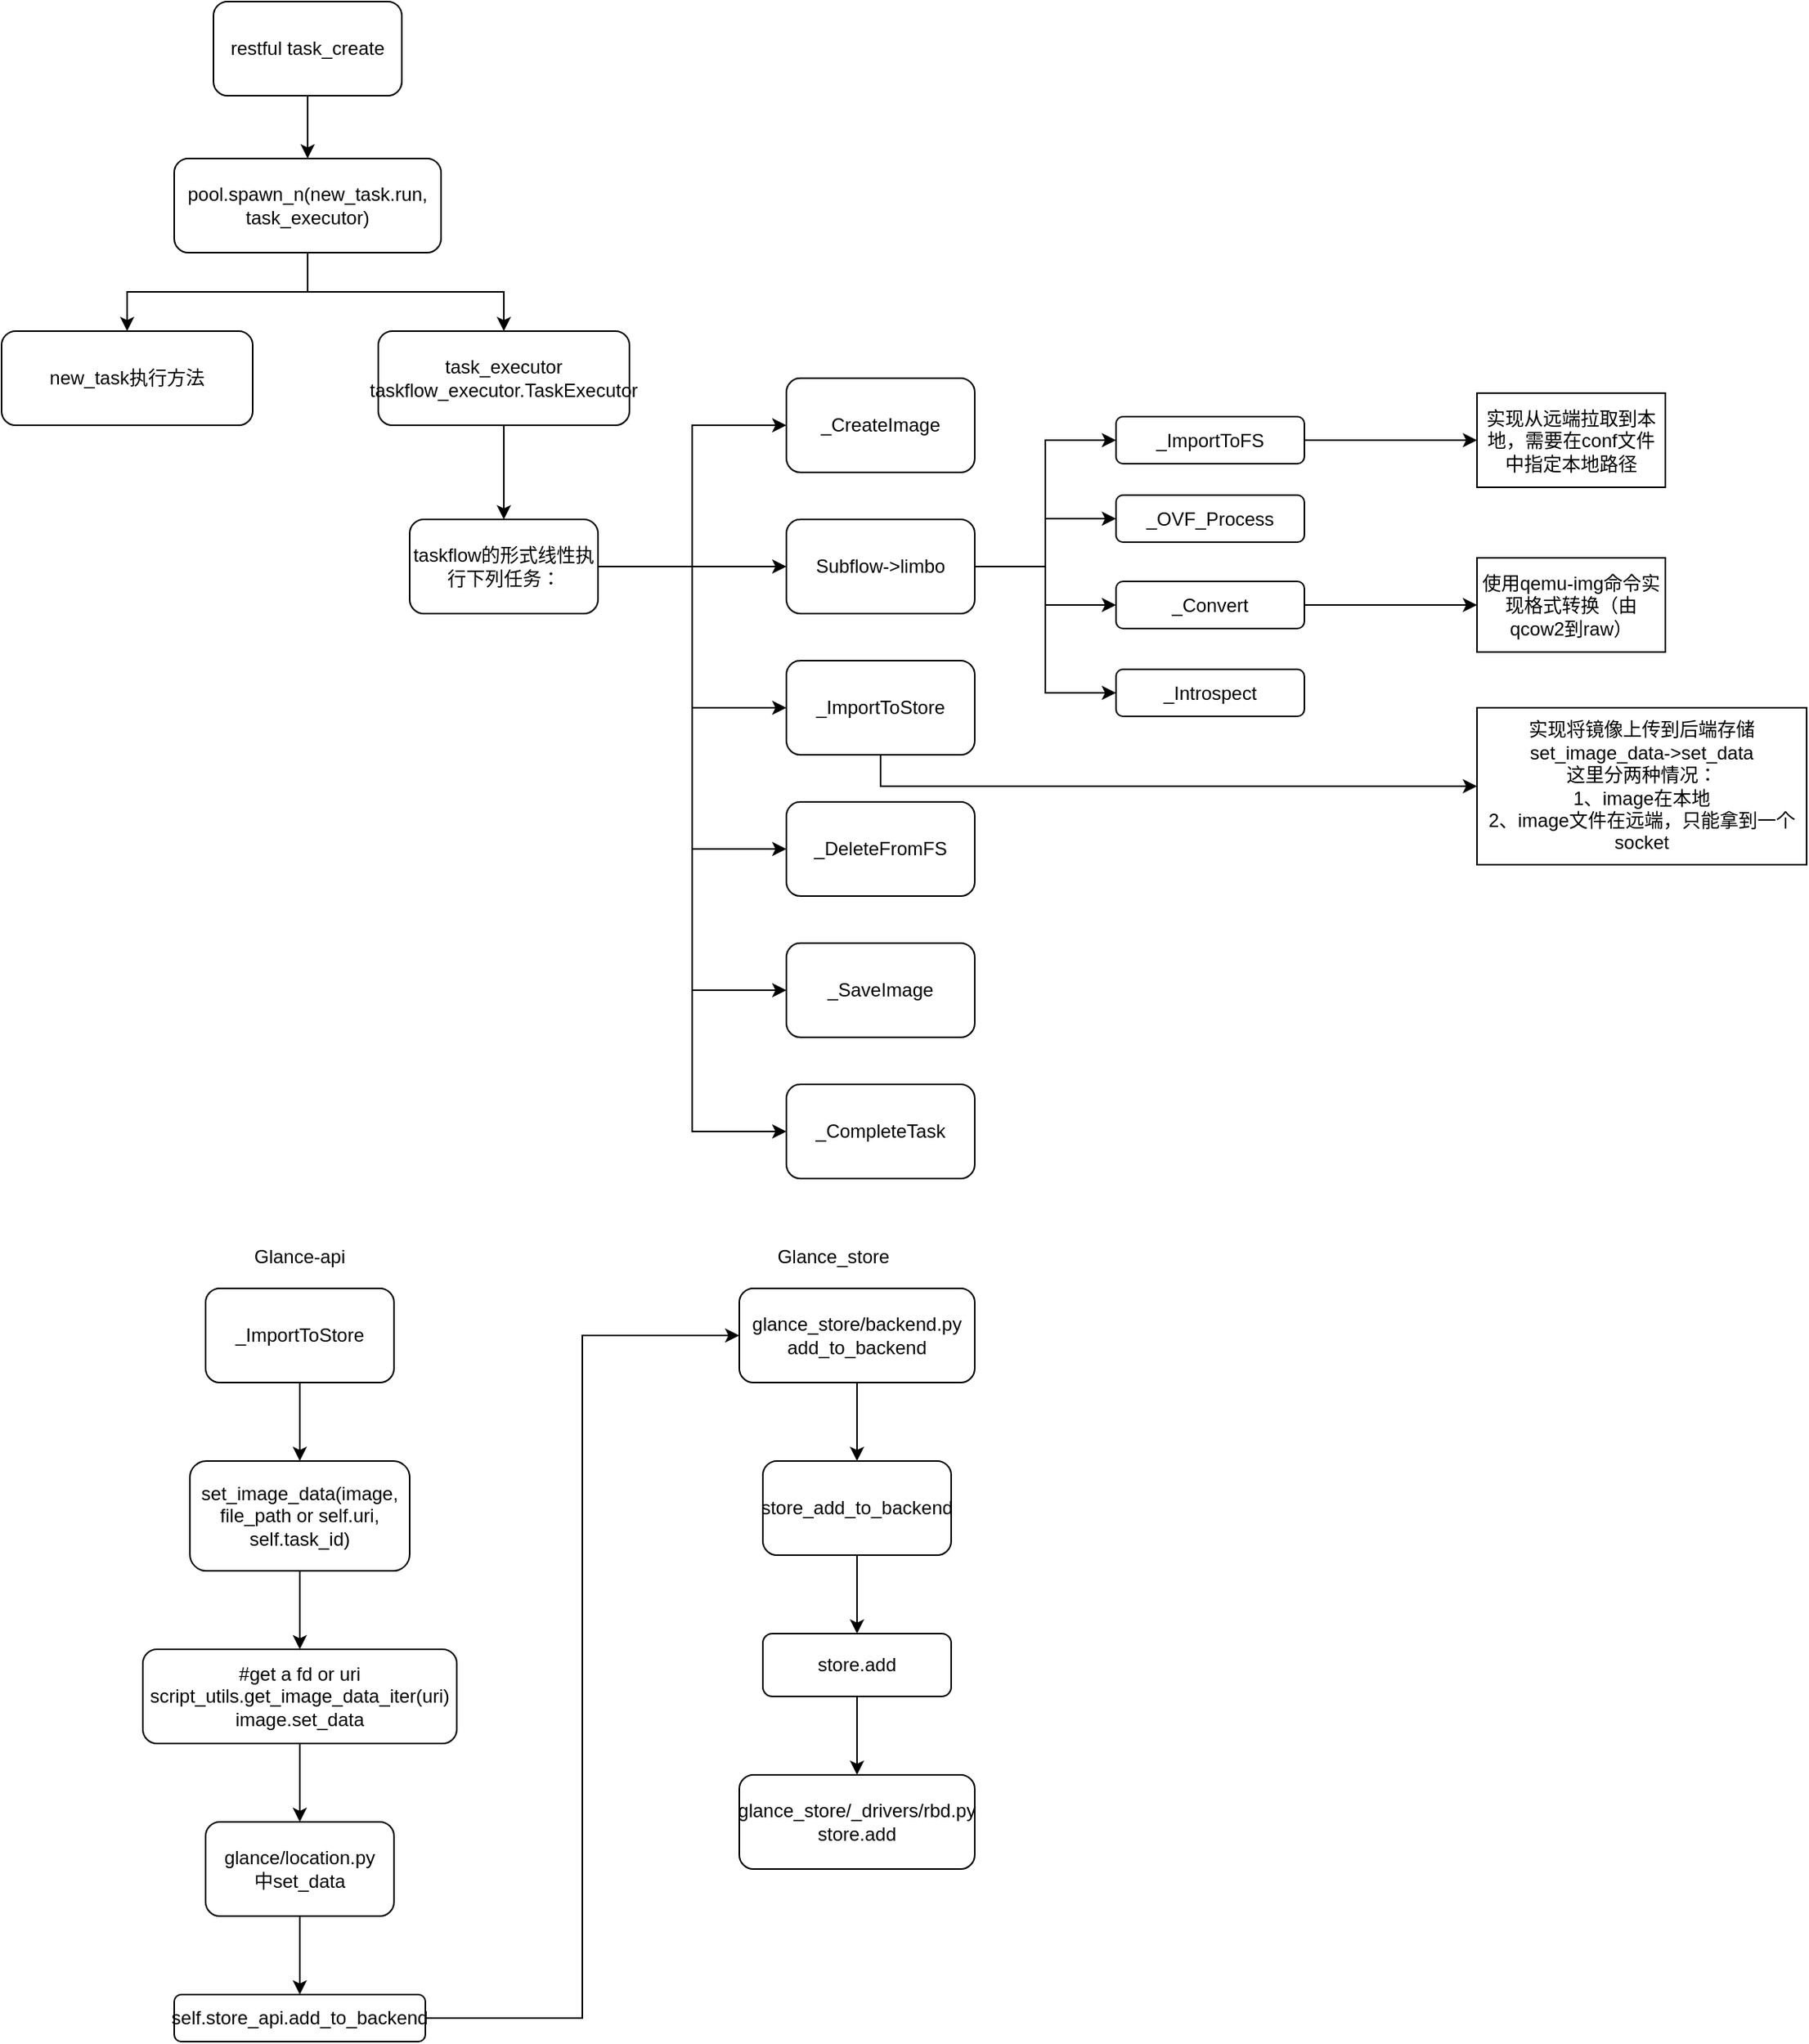 <mxfile version="13.3.1" type="github"><diagram id="ROATx94r0ZDuZ6a80uTB" name="第 1 页"><mxGraphModel dx="946" dy="687" grid="1" gridSize="10" guides="1" tooltips="1" connect="1" arrows="1" fold="1" page="1" pageScale="1" pageWidth="3300" pageHeight="2339" math="0" shadow="0"><root><mxCell id="0"/><mxCell id="1" parent="0"/><mxCell id="6K42Kp4OFQmN4Fg_5j8x-5" style="edgeStyle=orthogonalEdgeStyle;rounded=0;orthogonalLoop=1;jettySize=auto;html=1;" parent="1" source="6K42Kp4OFQmN4Fg_5j8x-1" target="6K42Kp4OFQmN4Fg_5j8x-3" edge="1"><mxGeometry relative="1" as="geometry"/></mxCell><mxCell id="6K42Kp4OFQmN4Fg_5j8x-6" style="edgeStyle=orthogonalEdgeStyle;rounded=0;orthogonalLoop=1;jettySize=auto;html=1;entryX=0.5;entryY=0;entryDx=0;entryDy=0;" parent="1" source="6K42Kp4OFQmN4Fg_5j8x-1" target="6K42Kp4OFQmN4Fg_5j8x-2" edge="1"><mxGeometry relative="1" as="geometry"/></mxCell><mxCell id="6K42Kp4OFQmN4Fg_5j8x-1" value="pool.spawn_n(new_task.run, task_executor)" style="rounded=1;whiteSpace=wrap;html=1;" parent="1" vertex="1"><mxGeometry x="140" y="120" width="170" height="60" as="geometry"/></mxCell><mxCell id="6K42Kp4OFQmN4Fg_5j8x-30" style="edgeStyle=orthogonalEdgeStyle;rounded=0;orthogonalLoop=1;jettySize=auto;html=1;entryX=0.5;entryY=0;entryDx=0;entryDy=0;" parent="1" source="6K42Kp4OFQmN4Fg_5j8x-2" target="6K42Kp4OFQmN4Fg_5j8x-7" edge="1"><mxGeometry relative="1" as="geometry"/></mxCell><mxCell id="6K42Kp4OFQmN4Fg_5j8x-2" value="task_executor&lt;br&gt;taskflow_executor.TaskExecutor" style="rounded=1;whiteSpace=wrap;html=1;" parent="1" vertex="1"><mxGeometry x="270" y="230" width="160" height="60" as="geometry"/></mxCell><mxCell id="6K42Kp4OFQmN4Fg_5j8x-3" value="new_task执行方法" style="rounded=1;whiteSpace=wrap;html=1;" parent="1" vertex="1"><mxGeometry x="30" y="230" width="160" height="60" as="geometry"/></mxCell><mxCell id="6K42Kp4OFQmN4Fg_5j8x-16" style="edgeStyle=orthogonalEdgeStyle;rounded=0;orthogonalLoop=1;jettySize=auto;html=1;entryX=0;entryY=0.5;entryDx=0;entryDy=0;" parent="1" source="6K42Kp4OFQmN4Fg_5j8x-7" target="6K42Kp4OFQmN4Fg_5j8x-8" edge="1"><mxGeometry relative="1" as="geometry"/></mxCell><mxCell id="6K42Kp4OFQmN4Fg_5j8x-17" style="edgeStyle=orthogonalEdgeStyle;rounded=0;orthogonalLoop=1;jettySize=auto;html=1;entryX=0;entryY=0.5;entryDx=0;entryDy=0;" parent="1" source="6K42Kp4OFQmN4Fg_5j8x-7" target="6K42Kp4OFQmN4Fg_5j8x-9" edge="1"><mxGeometry relative="1" as="geometry"/></mxCell><mxCell id="6K42Kp4OFQmN4Fg_5j8x-20" style="edgeStyle=orthogonalEdgeStyle;rounded=0;orthogonalLoop=1;jettySize=auto;html=1;entryX=0;entryY=0.5;entryDx=0;entryDy=0;" parent="1" source="6K42Kp4OFQmN4Fg_5j8x-7" target="6K42Kp4OFQmN4Fg_5j8x-19" edge="1"><mxGeometry relative="1" as="geometry"/></mxCell><mxCell id="6K42Kp4OFQmN4Fg_5j8x-24" style="edgeStyle=orthogonalEdgeStyle;rounded=0;orthogonalLoop=1;jettySize=auto;html=1;entryX=0;entryY=0.5;entryDx=0;entryDy=0;" parent="1" source="6K42Kp4OFQmN4Fg_5j8x-7" target="6K42Kp4OFQmN4Fg_5j8x-21" edge="1"><mxGeometry relative="1" as="geometry"/></mxCell><mxCell id="6K42Kp4OFQmN4Fg_5j8x-25" style="edgeStyle=orthogonalEdgeStyle;rounded=0;orthogonalLoop=1;jettySize=auto;html=1;entryX=0;entryY=0.5;entryDx=0;entryDy=0;" parent="1" source="6K42Kp4OFQmN4Fg_5j8x-7" target="6K42Kp4OFQmN4Fg_5j8x-22" edge="1"><mxGeometry relative="1" as="geometry"/></mxCell><mxCell id="6K42Kp4OFQmN4Fg_5j8x-26" style="edgeStyle=orthogonalEdgeStyle;rounded=0;orthogonalLoop=1;jettySize=auto;html=1;entryX=0;entryY=0.5;entryDx=0;entryDy=0;" parent="1" source="6K42Kp4OFQmN4Fg_5j8x-7" target="6K42Kp4OFQmN4Fg_5j8x-23" edge="1"><mxGeometry relative="1" as="geometry"/></mxCell><mxCell id="6K42Kp4OFQmN4Fg_5j8x-7" value="taskflow的形式线性执行下列任务：" style="rounded=1;whiteSpace=wrap;html=1;" parent="1" vertex="1"><mxGeometry x="290" y="350" width="120" height="60" as="geometry"/></mxCell><mxCell id="6K42Kp4OFQmN4Fg_5j8x-8" value="_CreateImage" style="rounded=1;whiteSpace=wrap;html=1;" parent="1" vertex="1"><mxGeometry x="530" y="260" width="120" height="60" as="geometry"/></mxCell><mxCell id="6K42Kp4OFQmN4Fg_5j8x-13" style="edgeStyle=orthogonalEdgeStyle;rounded=0;orthogonalLoop=1;jettySize=auto;html=1;entryX=0;entryY=0.5;entryDx=0;entryDy=0;" parent="1" source="6K42Kp4OFQmN4Fg_5j8x-9" target="6K42Kp4OFQmN4Fg_5j8x-10" edge="1"><mxGeometry relative="1" as="geometry"/></mxCell><mxCell id="6K42Kp4OFQmN4Fg_5j8x-14" style="edgeStyle=orthogonalEdgeStyle;rounded=0;orthogonalLoop=1;jettySize=auto;html=1;entryX=0;entryY=0.5;entryDx=0;entryDy=0;" parent="1" source="6K42Kp4OFQmN4Fg_5j8x-9" target="6K42Kp4OFQmN4Fg_5j8x-11" edge="1"><mxGeometry relative="1" as="geometry"/></mxCell><mxCell id="6K42Kp4OFQmN4Fg_5j8x-15" style="edgeStyle=orthogonalEdgeStyle;rounded=0;orthogonalLoop=1;jettySize=auto;html=1;entryX=0;entryY=0.5;entryDx=0;entryDy=0;" parent="1" source="6K42Kp4OFQmN4Fg_5j8x-9" target="6K42Kp4OFQmN4Fg_5j8x-12" edge="1"><mxGeometry relative="1" as="geometry"/></mxCell><mxCell id="6K42Kp4OFQmN4Fg_5j8x-29" style="edgeStyle=orthogonalEdgeStyle;rounded=0;orthogonalLoop=1;jettySize=auto;html=1;entryX=0;entryY=0.5;entryDx=0;entryDy=0;" parent="1" source="6K42Kp4OFQmN4Fg_5j8x-9" target="6K42Kp4OFQmN4Fg_5j8x-28" edge="1"><mxGeometry relative="1" as="geometry"/></mxCell><mxCell id="6K42Kp4OFQmN4Fg_5j8x-9" value="Subflow-&amp;gt;limbo" style="rounded=1;whiteSpace=wrap;html=1;" parent="1" vertex="1"><mxGeometry x="530" y="350" width="120" height="60" as="geometry"/></mxCell><mxCell id="6K42Kp4OFQmN4Fg_5j8x-10" value="_OVF_Process" style="rounded=1;whiteSpace=wrap;html=1;" parent="1" vertex="1"><mxGeometry x="740" y="334.5" width="120" height="30" as="geometry"/></mxCell><mxCell id="6K42Kp4OFQmN4Fg_5j8x-32" style="edgeStyle=orthogonalEdgeStyle;rounded=0;orthogonalLoop=1;jettySize=auto;html=1;entryX=0;entryY=0.5;entryDx=0;entryDy=0;" parent="1" source="6K42Kp4OFQmN4Fg_5j8x-11" target="6K42Kp4OFQmN4Fg_5j8x-31" edge="1"><mxGeometry relative="1" as="geometry"/></mxCell><mxCell id="6K42Kp4OFQmN4Fg_5j8x-11" value="_Convert" style="rounded=1;whiteSpace=wrap;html=1;" parent="1" vertex="1"><mxGeometry x="740" y="389.5" width="120" height="30" as="geometry"/></mxCell><mxCell id="6K42Kp4OFQmN4Fg_5j8x-12" value="_Introspect" style="rounded=1;whiteSpace=wrap;html=1;" parent="1" vertex="1"><mxGeometry x="740" y="445.5" width="120" height="30" as="geometry"/></mxCell><mxCell id="6K42Kp4OFQmN4Fg_5j8x-36" style="edgeStyle=orthogonalEdgeStyle;rounded=0;orthogonalLoop=1;jettySize=auto;html=1;entryX=0;entryY=0.5;entryDx=0;entryDy=0;" parent="1" source="6K42Kp4OFQmN4Fg_5j8x-19" target="6K42Kp4OFQmN4Fg_5j8x-35" edge="1"><mxGeometry relative="1" as="geometry"><Array as="points"><mxPoint x="590" y="520"/><mxPoint x="970" y="520"/></Array></mxGeometry></mxCell><mxCell id="6K42Kp4OFQmN4Fg_5j8x-19" value="_ImportToStore" style="rounded=1;whiteSpace=wrap;html=1;" parent="1" vertex="1"><mxGeometry x="530" y="440" width="120" height="60" as="geometry"/></mxCell><mxCell id="6K42Kp4OFQmN4Fg_5j8x-21" value="_DeleteFromFS" style="rounded=1;whiteSpace=wrap;html=1;" parent="1" vertex="1"><mxGeometry x="530" y="530" width="120" height="60" as="geometry"/></mxCell><mxCell id="6K42Kp4OFQmN4Fg_5j8x-22" value="_SaveImage" style="rounded=1;whiteSpace=wrap;html=1;" parent="1" vertex="1"><mxGeometry x="530" y="620" width="120" height="60" as="geometry"/></mxCell><mxCell id="6K42Kp4OFQmN4Fg_5j8x-23" value="_CompleteTask" style="rounded=1;whiteSpace=wrap;html=1;" parent="1" vertex="1"><mxGeometry x="530" y="710" width="120" height="60" as="geometry"/></mxCell><mxCell id="6K42Kp4OFQmN4Fg_5j8x-34" style="edgeStyle=orthogonalEdgeStyle;rounded=0;orthogonalLoop=1;jettySize=auto;html=1;entryX=0;entryY=0.5;entryDx=0;entryDy=0;" parent="1" source="6K42Kp4OFQmN4Fg_5j8x-28" target="6K42Kp4OFQmN4Fg_5j8x-33" edge="1"><mxGeometry relative="1" as="geometry"/></mxCell><mxCell id="6K42Kp4OFQmN4Fg_5j8x-28" value="_ImportToFS" style="rounded=1;whiteSpace=wrap;html=1;" parent="1" vertex="1"><mxGeometry x="740" y="284.5" width="120" height="30" as="geometry"/></mxCell><mxCell id="6K42Kp4OFQmN4Fg_5j8x-31" value="使用qemu-img命令实现格式转换（由qcow2到raw）" style="rounded=0;whiteSpace=wrap;html=1;" parent="1" vertex="1"><mxGeometry x="970" y="374.5" width="120" height="60" as="geometry"/></mxCell><mxCell id="6K42Kp4OFQmN4Fg_5j8x-33" value="实现从远端拉取到本地，需要在conf文件中指定本地路径" style="rounded=0;whiteSpace=wrap;html=1;" parent="1" vertex="1"><mxGeometry x="970" y="269.5" width="120" height="60" as="geometry"/></mxCell><mxCell id="6K42Kp4OFQmN4Fg_5j8x-35" value="实现将镜像上传到后端存储&lt;br&gt;set_image_data-&amp;gt;set_data&lt;br&gt;这里分两种情况：&lt;br&gt;1、image在本地&lt;br&gt;2、image文件在远端，只能拿到一个socket" style="rounded=0;whiteSpace=wrap;html=1;" parent="1" vertex="1"><mxGeometry x="970" y="470" width="210" height="100" as="geometry"/></mxCell><mxCell id="6K42Kp4OFQmN4Fg_5j8x-38" style="edgeStyle=orthogonalEdgeStyle;rounded=0;orthogonalLoop=1;jettySize=auto;html=1;entryX=0.5;entryY=0;entryDx=0;entryDy=0;" parent="1" source="6K42Kp4OFQmN4Fg_5j8x-37" target="6K42Kp4OFQmN4Fg_5j8x-1" edge="1"><mxGeometry relative="1" as="geometry"/></mxCell><mxCell id="6K42Kp4OFQmN4Fg_5j8x-37" value="restful task_create" style="rounded=1;whiteSpace=wrap;html=1;" parent="1" vertex="1"><mxGeometry x="165" y="20" width="120" height="60" as="geometry"/></mxCell><mxCell id="mpWqniPHLe6Ej6Fc8EQW-3" style="edgeStyle=orthogonalEdgeStyle;rounded=0;orthogonalLoop=1;jettySize=auto;html=1;entryX=0.5;entryY=0;entryDx=0;entryDy=0;" edge="1" parent="1" source="mpWqniPHLe6Ej6Fc8EQW-1" target="mpWqniPHLe6Ej6Fc8EQW-2"><mxGeometry relative="1" as="geometry"/></mxCell><mxCell id="mpWqniPHLe6Ej6Fc8EQW-1" value="&lt;span&gt;_ImportToStore&lt;/span&gt;" style="rounded=1;whiteSpace=wrap;html=1;" vertex="1" parent="1"><mxGeometry x="160" y="840" width="120" height="60" as="geometry"/></mxCell><mxCell id="mpWqniPHLe6Ej6Fc8EQW-5" style="edgeStyle=orthogonalEdgeStyle;rounded=0;orthogonalLoop=1;jettySize=auto;html=1;entryX=0.5;entryY=0;entryDx=0;entryDy=0;" edge="1" parent="1" source="mpWqniPHLe6Ej6Fc8EQW-2" target="mpWqniPHLe6Ej6Fc8EQW-4"><mxGeometry relative="1" as="geometry"/></mxCell><mxCell id="mpWqniPHLe6Ej6Fc8EQW-2" value="set_image_data(image, file_path or self.uri, self.task_id)" style="rounded=1;whiteSpace=wrap;html=1;" vertex="1" parent="1"><mxGeometry x="150" y="950" width="140" height="70" as="geometry"/></mxCell><mxCell id="mpWqniPHLe6Ej6Fc8EQW-9" style="edgeStyle=orthogonalEdgeStyle;rounded=0;orthogonalLoop=1;jettySize=auto;html=1;entryX=0.5;entryY=0;entryDx=0;entryDy=0;" edge="1" parent="1" source="mpWqniPHLe6Ej6Fc8EQW-4" target="mpWqniPHLe6Ej6Fc8EQW-6"><mxGeometry relative="1" as="geometry"/></mxCell><mxCell id="mpWqniPHLe6Ej6Fc8EQW-4" value="#get a fd or uri&lt;br&gt;script_utils.get_image_data_iter(uri)&lt;br&gt;image.set_data" style="rounded=1;whiteSpace=wrap;html=1;" vertex="1" parent="1"><mxGeometry x="120" y="1070" width="200" height="60" as="geometry"/></mxCell><mxCell id="mpWqniPHLe6Ej6Fc8EQW-8" style="edgeStyle=orthogonalEdgeStyle;rounded=0;orthogonalLoop=1;jettySize=auto;html=1;entryX=0.5;entryY=0;entryDx=0;entryDy=0;" edge="1" parent="1" source="mpWqniPHLe6Ej6Fc8EQW-6" target="mpWqniPHLe6Ej6Fc8EQW-7"><mxGeometry relative="1" as="geometry"/></mxCell><mxCell id="mpWqniPHLe6Ej6Fc8EQW-6" value="glance/location.py&lt;br&gt;中set_data" style="rounded=1;whiteSpace=wrap;html=1;" vertex="1" parent="1"><mxGeometry x="160" y="1180" width="120" height="60" as="geometry"/></mxCell><mxCell id="mpWqniPHLe6Ej6Fc8EQW-11" style="edgeStyle=orthogonalEdgeStyle;rounded=0;orthogonalLoop=1;jettySize=auto;html=1;entryX=0;entryY=0.5;entryDx=0;entryDy=0;" edge="1" parent="1" source="mpWqniPHLe6Ej6Fc8EQW-7" target="mpWqniPHLe6Ej6Fc8EQW-10"><mxGeometry relative="1" as="geometry"/></mxCell><mxCell id="mpWqniPHLe6Ej6Fc8EQW-7" value="self.store_api.add_to_backend" style="rounded=1;whiteSpace=wrap;html=1;" vertex="1" parent="1"><mxGeometry x="140" y="1290" width="160" height="30" as="geometry"/></mxCell><mxCell id="mpWqniPHLe6Ej6Fc8EQW-15" value="" style="edgeStyle=orthogonalEdgeStyle;rounded=0;orthogonalLoop=1;jettySize=auto;html=1;" edge="1" parent="1" source="mpWqniPHLe6Ej6Fc8EQW-10" target="mpWqniPHLe6Ej6Fc8EQW-14"><mxGeometry relative="1" as="geometry"/></mxCell><mxCell id="mpWqniPHLe6Ej6Fc8EQW-10" value="glance_store/backend.py&lt;br&gt;add_to_backend" style="rounded=1;whiteSpace=wrap;html=1;" vertex="1" parent="1"><mxGeometry x="500" y="840" width="150" height="60" as="geometry"/></mxCell><mxCell id="mpWqniPHLe6Ej6Fc8EQW-12" value="Glance_store" style="text;html=1;strokeColor=none;fillColor=none;align=center;verticalAlign=middle;whiteSpace=wrap;rounded=0;" vertex="1" parent="1"><mxGeometry x="520" y="810" width="80" height="20" as="geometry"/></mxCell><mxCell id="mpWqniPHLe6Ej6Fc8EQW-13" value="Glance-api" style="text;html=1;strokeColor=none;fillColor=none;align=center;verticalAlign=middle;whiteSpace=wrap;rounded=0;" vertex="1" parent="1"><mxGeometry x="170" y="810" width="100" height="20" as="geometry"/></mxCell><mxCell id="mpWqniPHLe6Ej6Fc8EQW-17" style="edgeStyle=orthogonalEdgeStyle;rounded=0;orthogonalLoop=1;jettySize=auto;html=1;entryX=0.5;entryY=0;entryDx=0;entryDy=0;" edge="1" parent="1" source="mpWqniPHLe6Ej6Fc8EQW-14" target="mpWqniPHLe6Ej6Fc8EQW-16"><mxGeometry relative="1" as="geometry"/></mxCell><mxCell id="mpWqniPHLe6Ej6Fc8EQW-14" value="store_add_to_backend" style="rounded=1;whiteSpace=wrap;html=1;" vertex="1" parent="1"><mxGeometry x="515" y="950" width="120" height="60" as="geometry"/></mxCell><mxCell id="mpWqniPHLe6Ej6Fc8EQW-19" style="edgeStyle=orthogonalEdgeStyle;rounded=0;orthogonalLoop=1;jettySize=auto;html=1;entryX=0.5;entryY=0;entryDx=0;entryDy=0;" edge="1" parent="1" source="mpWqniPHLe6Ej6Fc8EQW-16" target="mpWqniPHLe6Ej6Fc8EQW-18"><mxGeometry relative="1" as="geometry"/></mxCell><mxCell id="mpWqniPHLe6Ej6Fc8EQW-16" value="store.add" style="rounded=1;whiteSpace=wrap;html=1;" vertex="1" parent="1"><mxGeometry x="515" y="1060" width="120" height="40" as="geometry"/></mxCell><mxCell id="mpWqniPHLe6Ej6Fc8EQW-18" value="glance_store/_drivers/rbd.py&lt;br&gt;store.add" style="rounded=1;whiteSpace=wrap;html=1;" vertex="1" parent="1"><mxGeometry x="500" y="1150" width="150" height="60" as="geometry"/></mxCell></root></mxGraphModel></diagram></mxfile>